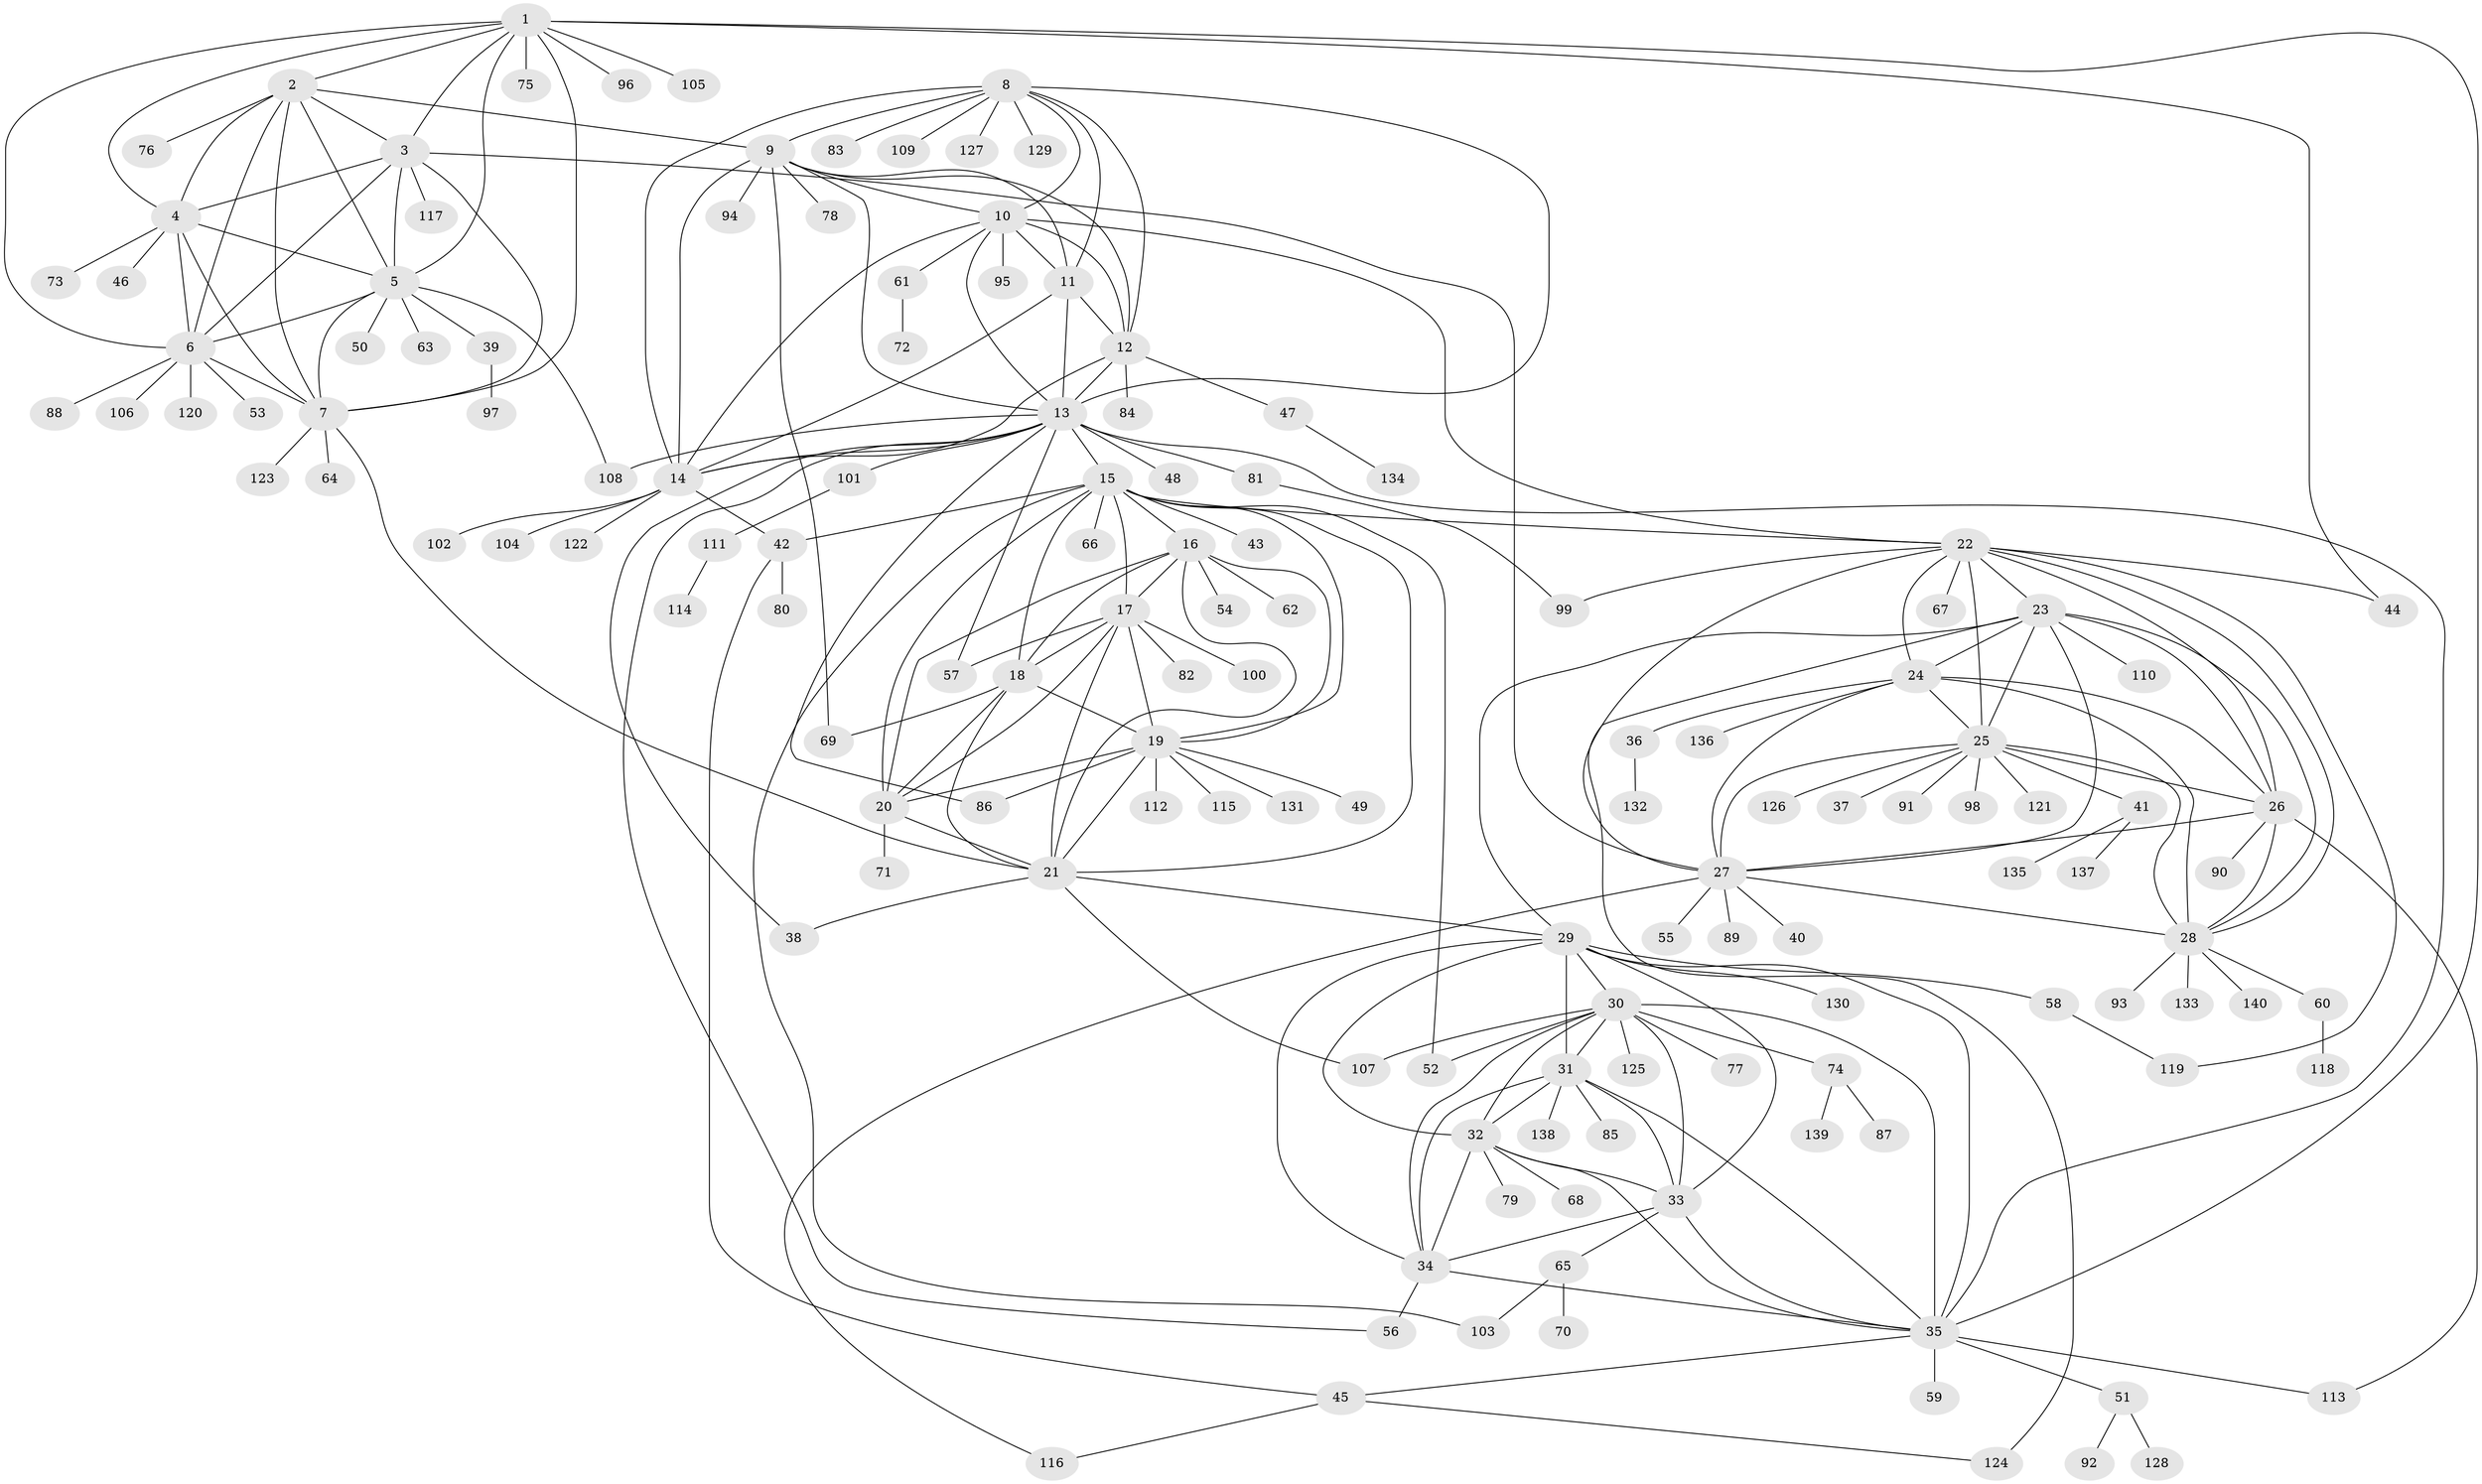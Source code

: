 // coarse degree distribution, {8: 0.03, 5: 0.02, 9: 0.05, 6: 0.02, 7: 0.08, 15: 0.02, 11: 0.03, 10: 0.03, 2: 0.23, 1: 0.44, 3: 0.04, 4: 0.01}
// Generated by graph-tools (version 1.1) at 2025/52/03/04/25 22:52:32]
// undirected, 140 vertices, 237 edges
graph export_dot {
  node [color=gray90,style=filled];
  1;
  2;
  3;
  4;
  5;
  6;
  7;
  8;
  9;
  10;
  11;
  12;
  13;
  14;
  15;
  16;
  17;
  18;
  19;
  20;
  21;
  22;
  23;
  24;
  25;
  26;
  27;
  28;
  29;
  30;
  31;
  32;
  33;
  34;
  35;
  36;
  37;
  38;
  39;
  40;
  41;
  42;
  43;
  44;
  45;
  46;
  47;
  48;
  49;
  50;
  51;
  52;
  53;
  54;
  55;
  56;
  57;
  58;
  59;
  60;
  61;
  62;
  63;
  64;
  65;
  66;
  67;
  68;
  69;
  70;
  71;
  72;
  73;
  74;
  75;
  76;
  77;
  78;
  79;
  80;
  81;
  82;
  83;
  84;
  85;
  86;
  87;
  88;
  89;
  90;
  91;
  92;
  93;
  94;
  95;
  96;
  97;
  98;
  99;
  100;
  101;
  102;
  103;
  104;
  105;
  106;
  107;
  108;
  109;
  110;
  111;
  112;
  113;
  114;
  115;
  116;
  117;
  118;
  119;
  120;
  121;
  122;
  123;
  124;
  125;
  126;
  127;
  128;
  129;
  130;
  131;
  132;
  133;
  134;
  135;
  136;
  137;
  138;
  139;
  140;
  1 -- 2;
  1 -- 3;
  1 -- 4;
  1 -- 5;
  1 -- 6;
  1 -- 7;
  1 -- 35;
  1 -- 44;
  1 -- 75;
  1 -- 96;
  1 -- 105;
  2 -- 3;
  2 -- 4;
  2 -- 5;
  2 -- 6;
  2 -- 7;
  2 -- 9;
  2 -- 76;
  3 -- 4;
  3 -- 5;
  3 -- 6;
  3 -- 7;
  3 -- 27;
  3 -- 117;
  4 -- 5;
  4 -- 6;
  4 -- 7;
  4 -- 46;
  4 -- 73;
  5 -- 6;
  5 -- 7;
  5 -- 39;
  5 -- 50;
  5 -- 63;
  5 -- 108;
  6 -- 7;
  6 -- 53;
  6 -- 88;
  6 -- 106;
  6 -- 120;
  7 -- 21;
  7 -- 64;
  7 -- 123;
  8 -- 9;
  8 -- 10;
  8 -- 11;
  8 -- 12;
  8 -- 13;
  8 -- 14;
  8 -- 83;
  8 -- 109;
  8 -- 127;
  8 -- 129;
  9 -- 10;
  9 -- 11;
  9 -- 12;
  9 -- 13;
  9 -- 14;
  9 -- 69;
  9 -- 78;
  9 -- 94;
  10 -- 11;
  10 -- 12;
  10 -- 13;
  10 -- 14;
  10 -- 22;
  10 -- 61;
  10 -- 95;
  11 -- 12;
  11 -- 13;
  11 -- 14;
  12 -- 13;
  12 -- 14;
  12 -- 47;
  12 -- 84;
  13 -- 14;
  13 -- 15;
  13 -- 35;
  13 -- 38;
  13 -- 48;
  13 -- 56;
  13 -- 57;
  13 -- 81;
  13 -- 86;
  13 -- 101;
  13 -- 108;
  14 -- 42;
  14 -- 102;
  14 -- 104;
  14 -- 122;
  15 -- 16;
  15 -- 17;
  15 -- 18;
  15 -- 19;
  15 -- 20;
  15 -- 21;
  15 -- 22;
  15 -- 42;
  15 -- 43;
  15 -- 52;
  15 -- 66;
  15 -- 103;
  16 -- 17;
  16 -- 18;
  16 -- 19;
  16 -- 20;
  16 -- 21;
  16 -- 54;
  16 -- 62;
  17 -- 18;
  17 -- 19;
  17 -- 20;
  17 -- 21;
  17 -- 57;
  17 -- 82;
  17 -- 100;
  18 -- 19;
  18 -- 20;
  18 -- 21;
  18 -- 69;
  19 -- 20;
  19 -- 21;
  19 -- 49;
  19 -- 86;
  19 -- 112;
  19 -- 115;
  19 -- 131;
  20 -- 21;
  20 -- 71;
  21 -- 29;
  21 -- 38;
  21 -- 107;
  22 -- 23;
  22 -- 24;
  22 -- 25;
  22 -- 26;
  22 -- 27;
  22 -- 28;
  22 -- 44;
  22 -- 67;
  22 -- 99;
  22 -- 119;
  23 -- 24;
  23 -- 25;
  23 -- 26;
  23 -- 27;
  23 -- 28;
  23 -- 29;
  23 -- 110;
  23 -- 124;
  24 -- 25;
  24 -- 26;
  24 -- 27;
  24 -- 28;
  24 -- 36;
  24 -- 136;
  25 -- 26;
  25 -- 27;
  25 -- 28;
  25 -- 37;
  25 -- 41;
  25 -- 91;
  25 -- 98;
  25 -- 121;
  25 -- 126;
  26 -- 27;
  26 -- 28;
  26 -- 90;
  26 -- 113;
  27 -- 28;
  27 -- 40;
  27 -- 55;
  27 -- 89;
  27 -- 116;
  28 -- 60;
  28 -- 93;
  28 -- 133;
  28 -- 140;
  29 -- 30;
  29 -- 31;
  29 -- 32;
  29 -- 33;
  29 -- 34;
  29 -- 35;
  29 -- 58;
  29 -- 130;
  30 -- 31;
  30 -- 32;
  30 -- 33;
  30 -- 34;
  30 -- 35;
  30 -- 52;
  30 -- 74;
  30 -- 77;
  30 -- 107;
  30 -- 125;
  31 -- 32;
  31 -- 33;
  31 -- 34;
  31 -- 35;
  31 -- 85;
  31 -- 138;
  32 -- 33;
  32 -- 34;
  32 -- 35;
  32 -- 68;
  32 -- 79;
  33 -- 34;
  33 -- 35;
  33 -- 65;
  34 -- 35;
  34 -- 56;
  35 -- 45;
  35 -- 51;
  35 -- 59;
  35 -- 113;
  36 -- 132;
  39 -- 97;
  41 -- 135;
  41 -- 137;
  42 -- 45;
  42 -- 80;
  45 -- 116;
  45 -- 124;
  47 -- 134;
  51 -- 92;
  51 -- 128;
  58 -- 119;
  60 -- 118;
  61 -- 72;
  65 -- 70;
  65 -- 103;
  74 -- 87;
  74 -- 139;
  81 -- 99;
  101 -- 111;
  111 -- 114;
}
